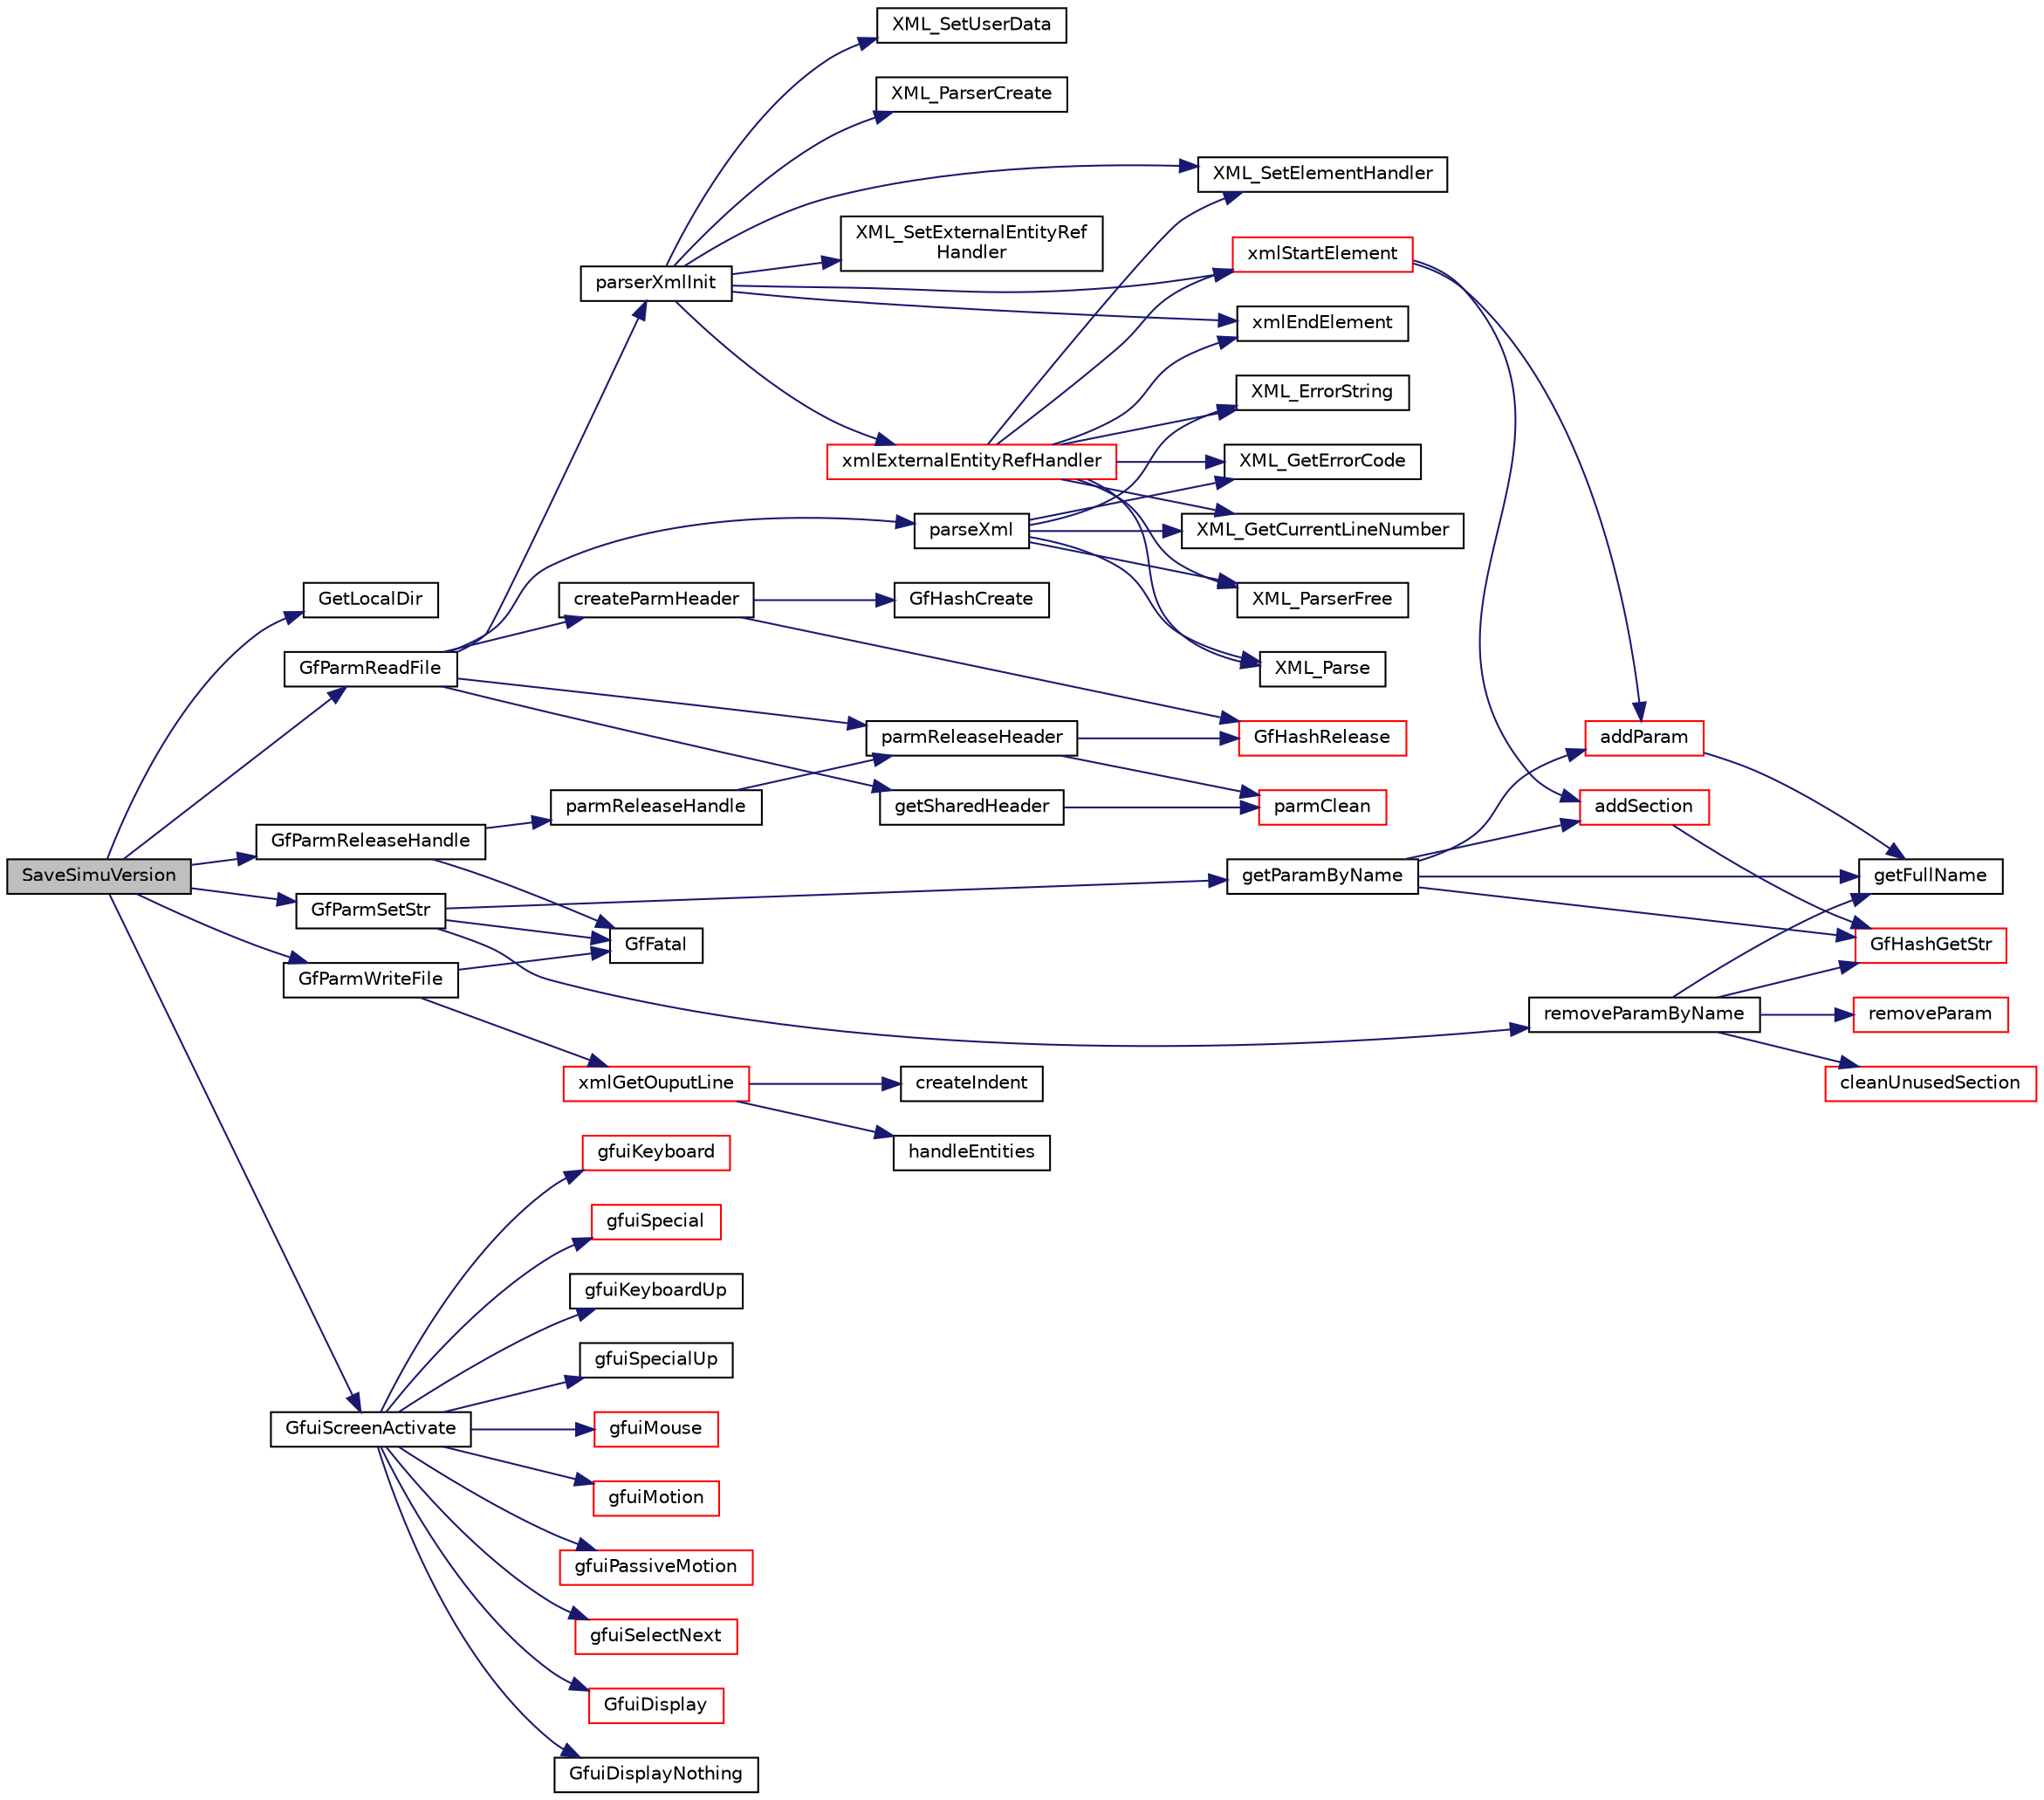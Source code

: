 digraph "SaveSimuVersion"
{
  edge [fontname="Helvetica",fontsize="10",labelfontname="Helvetica",labelfontsize="10"];
  node [fontname="Helvetica",fontsize="10",shape=record];
  rankdir="LR";
  Node1 [label="SaveSimuVersion",height=0.2,width=0.4,color="black", fillcolor="grey75", style="filled", fontcolor="black"];
  Node1 -> Node2 [color="midnightblue",fontsize="10",style="solid",fontname="Helvetica"];
  Node2 [label="GetLocalDir",height=0.2,width=0.4,color="black", fillcolor="white", style="filled",URL="$tgf_8cpp.html#ae34eae3991aacabaf9c64025449d8c87"];
  Node1 -> Node3 [color="midnightblue",fontsize="10",style="solid",fontname="Helvetica"];
  Node3 [label="GfParmReadFile",height=0.2,width=0.4,color="black", fillcolor="white", style="filled",URL="$group__paramsfile.html#ga86fccfc1b5f8abf4ef6546896abd1e4f",tooltip="Read parameter set from file and return handle to parameter set. "];
  Node3 -> Node4 [color="midnightblue",fontsize="10",style="solid",fontname="Helvetica"];
  Node4 [label="getSharedHeader",height=0.2,width=0.4,color="black", fillcolor="white", style="filled",URL="$group__paramshelper.html#ga5935841c26ba851b585d1b06a06b04f9",tooltip="Helper function for looking up parameter sets in the cache. "];
  Node4 -> Node5 [color="midnightblue",fontsize="10",style="solid",fontname="Helvetica"];
  Node5 [label="parmClean",height=0.2,width=0.4,color="red", fillcolor="white", style="filled",URL="$group__paramshelper.html#gaac5f3f388c857d021c431414dc192346",tooltip="Helper function to release the parameter set content. "];
  Node3 -> Node6 [color="midnightblue",fontsize="10",style="solid",fontname="Helvetica"];
  Node6 [label="createParmHeader",height=0.2,width=0.4,color="black", fillcolor="white", style="filled",URL="$group__paramshelper.html#ga51eeeb22e31263d97660ac17f4523059",tooltip="Helper function to create header for parameter set handle. "];
  Node6 -> Node7 [color="midnightblue",fontsize="10",style="solid",fontname="Helvetica"];
  Node7 [label="GfHashCreate",height=0.2,width=0.4,color="black", fillcolor="white", style="filled",URL="$group__hash.html#ga2f9ae7e2ca54b135a6fed903b26a51c3",tooltip="Create a new hash table. "];
  Node6 -> Node8 [color="midnightblue",fontsize="10",style="solid",fontname="Helvetica"];
  Node8 [label="GfHashRelease",height=0.2,width=0.4,color="red", fillcolor="white", style="filled",URL="$group__hash.html#ga7a1013beb031af3ded1251fb41ba0ae2",tooltip="Release a hash table. "];
  Node3 -> Node9 [color="midnightblue",fontsize="10",style="solid",fontname="Helvetica"];
  Node9 [label="parserXmlInit",height=0.2,width=0.4,color="black", fillcolor="white", style="filled",URL="$group__paramshelper.html#gac858836123c9b216a1ac07054f1c622e",tooltip="Helper function to set up XML parser in parmHandle. "];
  Node9 -> Node10 [color="midnightblue",fontsize="10",style="solid",fontname="Helvetica"];
  Node10 [label="XML_ParserCreate",height=0.2,width=0.4,color="black", fillcolor="white", style="filled",URL="$xmlparse_8h.html#ade0dde4b0e968d0ca6276f44576e13f7"];
  Node9 -> Node11 [color="midnightblue",fontsize="10",style="solid",fontname="Helvetica"];
  Node11 [label="XML_SetElementHandler",height=0.2,width=0.4,color="black", fillcolor="white", style="filled",URL="$xmlparse_8h.html#a8196f30d3a7d9af1d4ef6d19393670ce"];
  Node9 -> Node12 [color="midnightblue",fontsize="10",style="solid",fontname="Helvetica"];
  Node12 [label="xmlStartElement",height=0.2,width=0.4,color="red", fillcolor="white", style="filled",URL="$group__paramshelper.html#ga45d22a41d2ebfe64d6d62222ce1f799c",tooltip="Helper function to process opening XML elements. "];
  Node12 -> Node13 [color="midnightblue",fontsize="10",style="solid",fontname="Helvetica"];
  Node13 [label="addSection",height=0.2,width=0.4,color="red", fillcolor="white", style="filled",URL="$group__paramshelper.html#ga56946944d68598d938e65db86ce1221f",tooltip="Helper function to add a section to a parameter set. "];
  Node13 -> Node14 [color="midnightblue",fontsize="10",style="solid",fontname="Helvetica"];
  Node14 [label="GfHashGetStr",height=0.2,width=0.4,color="red", fillcolor="white", style="filled",URL="$group__hash.html#ga4e47f57400b95ab9b6fe918c123fdb26",tooltip="Get the user data associated with a string key. "];
  Node12 -> Node15 [color="midnightblue",fontsize="10",style="solid",fontname="Helvetica"];
  Node15 [label="addParam",height=0.2,width=0.4,color="red", fillcolor="white", style="filled",URL="$group__paramshelper.html#gaf202744654cbc648b47479f30ccc3a8c",tooltip="Helper function to add parameter, does not check for duplicated name. "];
  Node15 -> Node16 [color="midnightblue",fontsize="10",style="solid",fontname="Helvetica"];
  Node16 [label="getFullName",height=0.2,width=0.4,color="black", fillcolor="white", style="filled",URL="$group__paramshelper.html#gaf12253922391ef1139cd12f2a0ffa5ea",tooltip="Helper function to get the full name of a parameter (full name: \"sectionName/paramName\"). "];
  Node9 -> Node17 [color="midnightblue",fontsize="10",style="solid",fontname="Helvetica"];
  Node17 [label="xmlEndElement",height=0.2,width=0.4,color="black", fillcolor="white", style="filled",URL="$group__paramshelper.html#ga48f0e93d727aea78b8dadfb8e859c26d",tooltip="Helper function to process closing XML elements. "];
  Node9 -> Node18 [color="midnightblue",fontsize="10",style="solid",fontname="Helvetica"];
  Node18 [label="XML_SetExternalEntityRef\lHandler",height=0.2,width=0.4,color="black", fillcolor="white", style="filled",URL="$xmlparse_8h.html#a4be35852fe0a42e2f46e990a49b12905"];
  Node9 -> Node19 [color="midnightblue",fontsize="10",style="solid",fontname="Helvetica"];
  Node19 [label="xmlExternalEntityRefHandler",height=0.2,width=0.4,color="red", fillcolor="white", style="filled",URL="$group__paramshelper.html#gab2e26dde18900c30b28d2476878ecdc2",tooltip="Helper function to handle external XML entities (XML referencing over multiple files/URI&#39;s). "];
  Node19 -> Node11 [color="midnightblue",fontsize="10",style="solid",fontname="Helvetica"];
  Node19 -> Node12 [color="midnightblue",fontsize="10",style="solid",fontname="Helvetica"];
  Node19 -> Node17 [color="midnightblue",fontsize="10",style="solid",fontname="Helvetica"];
  Node19 -> Node20 [color="midnightblue",fontsize="10",style="solid",fontname="Helvetica"];
  Node20 [label="XML_Parse",height=0.2,width=0.4,color="black", fillcolor="white", style="filled",URL="$xmlparse_8h.html#aa06dad15892c63db00b52076959824ab"];
  Node19 -> Node21 [color="midnightblue",fontsize="10",style="solid",fontname="Helvetica"];
  Node21 [label="XML_ErrorString",height=0.2,width=0.4,color="black", fillcolor="white", style="filled",URL="$xmlparse_8h.html#ad5096213a0c5e65394c9cce5c378edbe"];
  Node19 -> Node22 [color="midnightblue",fontsize="10",style="solid",fontname="Helvetica"];
  Node22 [label="XML_GetErrorCode",height=0.2,width=0.4,color="black", fillcolor="white", style="filled",URL="$xmlparse_8h.html#a52353f6b74112285d2480e5396de1909"];
  Node19 -> Node23 [color="midnightblue",fontsize="10",style="solid",fontname="Helvetica"];
  Node23 [label="XML_GetCurrentLineNumber",height=0.2,width=0.4,color="black", fillcolor="white", style="filled",URL="$xmlparse_8h.html#af83853fd6e66f9e3da11533240c4225f"];
  Node19 -> Node24 [color="midnightblue",fontsize="10",style="solid",fontname="Helvetica"];
  Node24 [label="XML_ParserFree",height=0.2,width=0.4,color="black", fillcolor="white", style="filled",URL="$xmlparse_8h.html#ad46cb4a3a84d2b767811fc788b7cf90f"];
  Node9 -> Node25 [color="midnightblue",fontsize="10",style="solid",fontname="Helvetica"];
  Node25 [label="XML_SetUserData",height=0.2,width=0.4,color="black", fillcolor="white", style="filled",URL="$xmlparse_8h.html#aa5537176d35f3a2a96f9a56886ea1752"];
  Node3 -> Node26 [color="midnightblue",fontsize="10",style="solid",fontname="Helvetica"];
  Node26 [label="parseXml",height=0.2,width=0.4,color="black", fillcolor="white", style="filled",URL="$group__paramshelper.html#gaf8e1884873dd5449e8fedab60c19e46a",tooltip="Helper function to parse one line of XML. "];
  Node26 -> Node20 [color="midnightblue",fontsize="10",style="solid",fontname="Helvetica"];
  Node26 -> Node21 [color="midnightblue",fontsize="10",style="solid",fontname="Helvetica"];
  Node26 -> Node22 [color="midnightblue",fontsize="10",style="solid",fontname="Helvetica"];
  Node26 -> Node23 [color="midnightblue",fontsize="10",style="solid",fontname="Helvetica"];
  Node26 -> Node24 [color="midnightblue",fontsize="10",style="solid",fontname="Helvetica"];
  Node3 -> Node27 [color="midnightblue",fontsize="10",style="solid",fontname="Helvetica"];
  Node27 [label="parmReleaseHeader",height=0.2,width=0.4,color="black", fillcolor="white", style="filled",URL="$group__paramshelper.html#ga240416a305e2986d5fe269ae7ecc92df",tooltip="Helper function to release the parameter set if the reference counter is 0. "];
  Node27 -> Node5 [color="midnightblue",fontsize="10",style="solid",fontname="Helvetica"];
  Node27 -> Node8 [color="midnightblue",fontsize="10",style="solid",fontname="Helvetica"];
  Node1 -> Node28 [color="midnightblue",fontsize="10",style="solid",fontname="Helvetica"];
  Node28 [label="GfParmSetStr",height=0.2,width=0.4,color="black", fillcolor="white", style="filled",URL="$group__paramsdata.html#ga51e004417915417cc725baf7b384e9f2",tooltip="Set a string parameter in the parameter set handle. "];
  Node28 -> Node29 [color="midnightblue",fontsize="10",style="solid",fontname="Helvetica"];
  Node29 [label="GfFatal",height=0.2,width=0.4,color="black", fillcolor="white", style="filled",URL="$tgf_8h.html#a927c58e55400ef72e0e54548b26f973d"];
  Node28 -> Node30 [color="midnightblue",fontsize="10",style="solid",fontname="Helvetica"];
  Node30 [label="removeParamByName",height=0.2,width=0.4,color="black", fillcolor="white", style="filled",URL="$group__paramshelper.html#ga07cd5a316f56002cdd2e85fa66ed874d",tooltip="Helper function to remove a parameter with given name paramName. "];
  Node30 -> Node14 [color="midnightblue",fontsize="10",style="solid",fontname="Helvetica"];
  Node30 -> Node16 [color="midnightblue",fontsize="10",style="solid",fontname="Helvetica"];
  Node30 -> Node31 [color="midnightblue",fontsize="10",style="solid",fontname="Helvetica"];
  Node31 [label="removeParam",height=0.2,width=0.4,color="red", fillcolor="white", style="filled",URL="$group__paramshelper.html#ga927ac59c03ac010619f07922f6a63885",tooltip="Helper function to remove given parameter. "];
  Node30 -> Node32 [color="midnightblue",fontsize="10",style="solid",fontname="Helvetica"];
  Node32 [label="cleanUnusedSection",height=0.2,width=0.4,color="red", fillcolor="white", style="filled",URL="$group__paramshelper.html#ga67fd375ef7918b4abb5e9fc348c5be20",tooltip="Helper function to clean up unused (empty) sections starting with given section. "];
  Node28 -> Node33 [color="midnightblue",fontsize="10",style="solid",fontname="Helvetica"];
  Node33 [label="getParamByName",height=0.2,width=0.4,color="black", fillcolor="white", style="filled",URL="$group__paramshelper.html#gad76ca407ee6b618e69f80c80aa319d63",tooltip="Helper function to get (or create) a parameter by name. "];
  Node33 -> Node16 [color="midnightblue",fontsize="10",style="solid",fontname="Helvetica"];
  Node33 -> Node14 [color="midnightblue",fontsize="10",style="solid",fontname="Helvetica"];
  Node33 -> Node13 [color="midnightblue",fontsize="10",style="solid",fontname="Helvetica"];
  Node33 -> Node15 [color="midnightblue",fontsize="10",style="solid",fontname="Helvetica"];
  Node1 -> Node34 [color="midnightblue",fontsize="10",style="solid",fontname="Helvetica"];
  Node34 [label="GfParmWriteFile",height=0.2,width=0.4,color="black", fillcolor="white", style="filled",URL="$group__paramsfile.html#ga74959dceaa06d202a6695e13a364b19a",tooltip="Write parameter set into file. "];
  Node34 -> Node29 [color="midnightblue",fontsize="10",style="solid",fontname="Helvetica"];
  Node34 -> Node35 [color="midnightblue",fontsize="10",style="solid",fontname="Helvetica"];
  Node35 [label="xmlGetOuputLine",height=0.2,width=0.4,color="red", fillcolor="white", style="filled",URL="$group__paramshelper.html#ga3d522dd29c83c2d11f9ae4c92f79a1d0",tooltip="Helper function to output one line of XML generated from the given parameter set. ..."];
  Node35 -> Node36 [color="midnightblue",fontsize="10",style="solid",fontname="Helvetica"];
  Node36 [label="createIndent",height=0.2,width=0.4,color="black", fillcolor="white", style="filled",URL="$group__paramshelper.html#gad83a5dcef14d92f564927660cd36cc5b",tooltip="Helper function for indentation in the XML. "];
  Node35 -> Node37 [color="midnightblue",fontsize="10",style="solid",fontname="Helvetica"];
  Node37 [label="handleEntities",height=0.2,width=0.4,color="black", fillcolor="white", style="filled",URL="$group__paramshelper.html#ga5871f6333f827d46c3d5010580ea9792",tooltip="Helper function to convert the input line given in val into proper XML notation, the output goes into..."];
  Node1 -> Node38 [color="midnightblue",fontsize="10",style="solid",fontname="Helvetica"];
  Node38 [label="GfParmReleaseHandle",height=0.2,width=0.4,color="black", fillcolor="white", style="filled",URL="$group__paramsfile.html#ga1a1597d2697db41bcb9fdb64a6569761",tooltip="Release given parameter set handle parmHandle. "];
  Node38 -> Node29 [color="midnightblue",fontsize="10",style="solid",fontname="Helvetica"];
  Node38 -> Node39 [color="midnightblue",fontsize="10",style="solid",fontname="Helvetica"];
  Node39 [label="parmReleaseHandle",height=0.2,width=0.4,color="black", fillcolor="white", style="filled",URL="$group__paramshelper.html#gaed13d1d94abd7055dcd118e91a857cf8",tooltip="Helper function to release the handle and eventually the referenced parameter set (if the reference c..."];
  Node39 -> Node27 [color="midnightblue",fontsize="10",style="solid",fontname="Helvetica"];
  Node1 -> Node40 [color="midnightblue",fontsize="10",style="solid",fontname="Helvetica"];
  Node40 [label="GfuiScreenActivate",height=0.2,width=0.4,color="black", fillcolor="white", style="filled",URL="$group__gui.html#gadbbca757848adfdf2719c4678e30a0a2",tooltip="Activate a screen and make it current. "];
  Node40 -> Node41 [color="midnightblue",fontsize="10",style="solid",fontname="Helvetica"];
  Node41 [label="gfuiKeyboard",height=0.2,width=0.4,color="red", fillcolor="white", style="filled",URL="$gui_8cpp.html#a3619be0bdc95141c110ee218eb7e62e4"];
  Node40 -> Node42 [color="midnightblue",fontsize="10",style="solid",fontname="Helvetica"];
  Node42 [label="gfuiSpecial",height=0.2,width=0.4,color="red", fillcolor="white", style="filled",URL="$gui_8cpp.html#a2c8de10f1d60582218355213db409b9a"];
  Node40 -> Node43 [color="midnightblue",fontsize="10",style="solid",fontname="Helvetica"];
  Node43 [label="gfuiKeyboardUp",height=0.2,width=0.4,color="black", fillcolor="white", style="filled",URL="$gui_8cpp.html#a3e2bd83ae849b7ca7f8e40ec65e6581e"];
  Node40 -> Node44 [color="midnightblue",fontsize="10",style="solid",fontname="Helvetica"];
  Node44 [label="gfuiSpecialUp",height=0.2,width=0.4,color="black", fillcolor="white", style="filled",URL="$gui_8cpp.html#acb5f70914d40bfcb79bed5a5a4446e85"];
  Node40 -> Node45 [color="midnightblue",fontsize="10",style="solid",fontname="Helvetica"];
  Node45 [label="gfuiMouse",height=0.2,width=0.4,color="red", fillcolor="white", style="filled",URL="$gui_8cpp.html#ade1f47865ce9b44d82919d7ff112eed7"];
  Node40 -> Node46 [color="midnightblue",fontsize="10",style="solid",fontname="Helvetica"];
  Node46 [label="gfuiMotion",height=0.2,width=0.4,color="red", fillcolor="white", style="filled",URL="$gui_8cpp.html#aa59dac80c8fd096eab17e7311a111b27"];
  Node40 -> Node47 [color="midnightblue",fontsize="10",style="solid",fontname="Helvetica"];
  Node47 [label="gfuiPassiveMotion",height=0.2,width=0.4,color="red", fillcolor="white", style="filled",URL="$gui_8cpp.html#a522b86e9eae7540ee8340f5f3aca9e00"];
  Node40 -> Node48 [color="midnightblue",fontsize="10",style="solid",fontname="Helvetica"];
  Node48 [label="gfuiSelectNext",height=0.2,width=0.4,color="red", fillcolor="white", style="filled",URL="$gui_8h.html#a7a6da8d971b522d762eecf0081c42ba0"];
  Node40 -> Node49 [color="midnightblue",fontsize="10",style="solid",fontname="Helvetica"];
  Node49 [label="GfuiDisplay",height=0.2,width=0.4,color="red", fillcolor="white", style="filled",URL="$group__gui.html#ga556f4f79d6831b2c3f8d152471b7e1c9",tooltip="Display function for the GUI to be called during redisplay of glut. "];
  Node40 -> Node50 [color="midnightblue",fontsize="10",style="solid",fontname="Helvetica"];
  Node50 [label="GfuiDisplayNothing",height=0.2,width=0.4,color="black", fillcolor="white", style="filled",URL="$group__gui.html#gaee94daac7cab61329487b8cca09b5238",tooltip="Dummy display function for glut. "];
}
